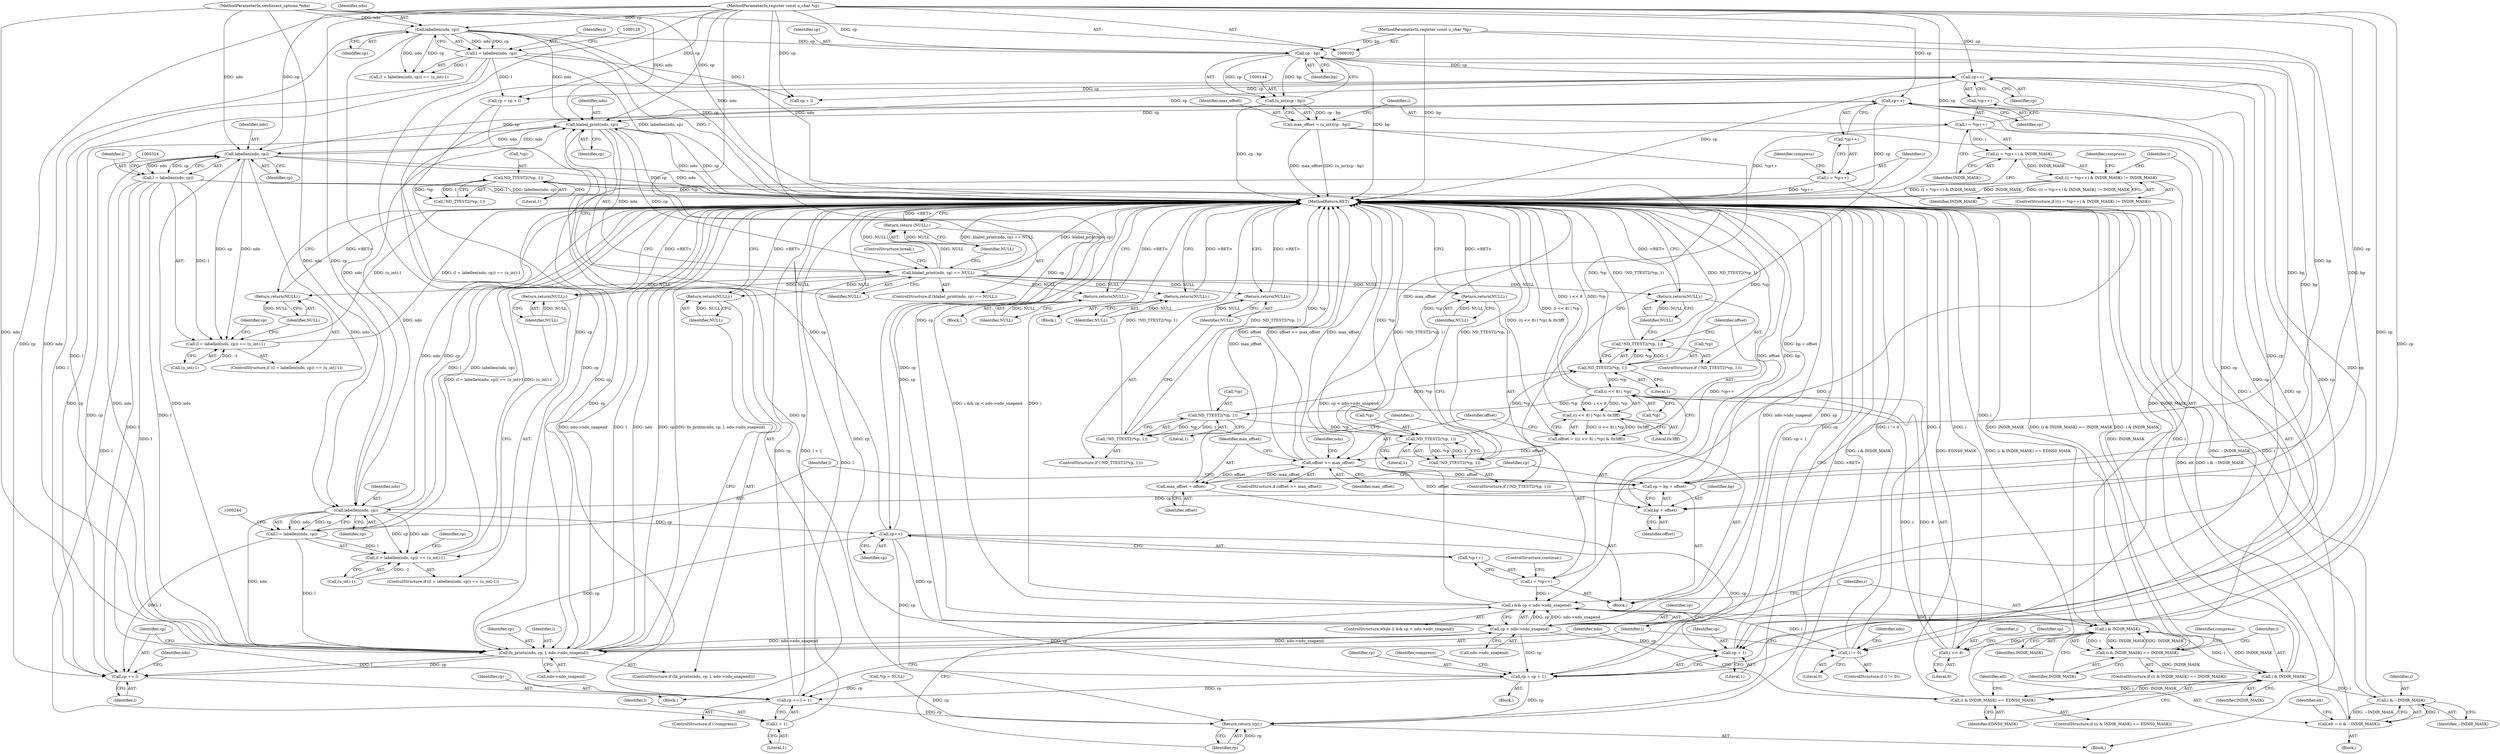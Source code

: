 digraph "0_tcpdump_3a76fd7c95fced2c2f8c8148a9055c3a542eff29@pointer" {
"1000340" [label="(Call,cp++)"];
"1000320" [label="(Call,labellen(ndo, cp))"];
"1000281" [label="(Call,blabel_print(ndo, cp))"];
"1000124" [label="(Call,labellen(ndo, cp))"];
"1000103" [label="(MethodParameterIn,netdissect_options *ndo)"];
"1000104" [label="(MethodParameterIn,register const u_char *cp)"];
"1000240" [label="(Call,labellen(ndo, cp))"];
"1000231" [label="(Call,cp = bp + offset)"];
"1000145" [label="(Call,cp - bp)"];
"1000105" [label="(MethodParameterIn,register const u_char *bp)"];
"1000218" [label="(Call,offset >= max_offset)"];
"1000207" [label="(Call,offset = (((i << 8) | *cp) & 0x3fff))"];
"1000209" [label="(Call,((i << 8) | *cp) & 0x3fff)"];
"1000210" [label="(Call,(i << 8) | *cp)"];
"1000211" [label="(Call,i << 8)"];
"1000182" [label="(Call,i & INDIR_MASK)"];
"1000172" [label="(Call,i && cp < ndo->ndo_snapend)"];
"1000168" [label="(Call,i != 0)"];
"1000151" [label="(Call,i = *cp++)"];
"1000337" [label="(Call,i = *cp++)"];
"1000257" [label="(Call,i = *cp++)"];
"1000174" [label="(Call,cp < ndo->ndo_snapend)"];
"1000154" [label="(Call,cp++)"];
"1000260" [label="(Call,cp++)"];
"1000340" [label="(Call,cp++)"];
"1000300" [label="(Call,fn_printn(ndo, cp, l, ndo->ndo_snapend))"];
"1000238" [label="(Call,l = labellen(ndo, cp))"];
"1000318" [label="(Call,l = labellen(ndo, cp))"];
"1000122" [label="(Call,l = labellen(ndo, cp))"];
"1000181" [label="(Call,(i & INDIR_MASK) == INDIR_MASK)"];
"1000149" [label="(Call,((i = *cp++) & INDIR_MASK) != INDIR_MASK)"];
"1000150" [label="(Call,(i = *cp++) & INDIR_MASK)"];
"1000265" [label="(Call,i & INDIR_MASK)"];
"1000201" [label="(Call,ND_TTEST2(*cp, 1))"];
"1000135" [label="(Call,ND_TTEST2(*cp, 1))"];
"1000331" [label="(Call,ND_TTEST2(*cp, 1))"];
"1000251" [label="(Call,ND_TTEST2(*cp, 1))"];
"1000141" [label="(Call,max_offset = (u_int)(cp - bp))"];
"1000143" [label="(Call,(u_int)(cp - bp))"];
"1000228" [label="(Call,max_offset = offset)"];
"1000309" [label="(Call,cp += l)"];
"1000264" [label="(Call,(i & INDIR_MASK) == EDNS0_MASK)"];
"1000272" [label="(Call,i & ~INDIR_MASK)"];
"1000270" [label="(Call,elt = (i & ~INDIR_MASK))"];
"1000237" [label="(Call,(l = labellen(ndo, cp)) == (u_int)-1)"];
"1000280" [label="(Call,blabel_print(ndo, cp) == NULL)"];
"1000205" [label="(Return,return(NULL);)"];
"1000226" [label="(Return,return(NULL);)"];
"1000247" [label="(Return,return(NULL);)"];
"1000255" [label="(Return,return(NULL);)"];
"1000285" [label="(Return,return (NULL);)"];
"1000295" [label="(Return,return(NULL);)"];
"1000307" [label="(Return,return(NULL);)"];
"1000327" [label="(Return,return(NULL);)"];
"1000335" [label="(Return,return(NULL);)"];
"1000317" [label="(Call,(l = labellen(ndo, cp)) == (u_int)-1)"];
"1000345" [label="(Call,rp += l + 1)"];
"1000355" [label="(Return,return (rp);)"];
"1000347" [label="(Call,l + 1)"];
"1000191" [label="(Call,rp = cp + 1)"];
"1000193" [label="(Call,cp + 1)"];
"1000233" [label="(Call,bp + offset)"];
"1000200" [label="(Call,!ND_TTEST2(*cp, 1))"];
"1000250" [label="(Call,!ND_TTEST2(*cp, 1))"];
"1000330" [label="(Call,!ND_TTEST2(*cp, 1))"];
"1000204" [label="(Literal,1)"];
"1000335" [label="(Return,return(NULL);)"];
"1000170" [label="(Literal,0)"];
"1000191" [label="(Call,rp = cp + 1)"];
"1000257" [label="(Call,i = *cp++)"];
"1000296" [label="(Identifier,NULL)"];
"1000284" [label="(Identifier,NULL)"];
"1000217" [label="(ControlStructure,if (offset >= max_offset))"];
"1000149" [label="(Call,((i = *cp++) & INDIR_MASK) != INDIR_MASK)"];
"1000153" [label="(Call,*cp++)"];
"1000180" [label="(ControlStructure,if ((i & INDIR_MASK) == INDIR_MASK))"];
"1000194" [label="(Identifier,cp)"];
"1000255" [label="(Return,return(NULL);)"];
"1000176" [label="(Call,ndo->ndo_snapend)"];
"1000316" [label="(ControlStructure,if ((l = labellen(ndo, cp)) == (u_int)-1))"];
"1000323" [label="(Call,(u_int)-1)"];
"1000146" [label="(Identifier,cp)"];
"1000337" [label="(Call,i = *cp++)"];
"1000304" [label="(Call,ndo->ndo_snapend)"];
"1000150" [label="(Call,(i = *cp++) & INDIR_MASK)"];
"1000228" [label="(Call,max_offset = offset)"];
"1000145" [label="(Call,cp - bp)"];
"1000347" [label="(Call,l + 1)"];
"1000265" [label="(Call,i & INDIR_MASK)"];
"1000261" [label="(Identifier,cp)"];
"1000248" [label="(Identifier,NULL)"];
"1000154" [label="(Call,cp++)"];
"1000181" [label="(Call,(i & INDIR_MASK) == INDIR_MASK)"];
"1000190" [label="(Block,)"];
"1000151" [label="(Call,i = *cp++)"];
"1000319" [label="(Identifier,l)"];
"1000126" [label="(Identifier,cp)"];
"1000340" [label="(Call,cp++)"];
"1000263" [label="(ControlStructure,if ((i & INDIR_MASK) == EDNS0_MASK))"];
"1000147" [label="(Identifier,bp)"];
"1000299" [label="(ControlStructure,if (fn_printn(ndo, cp, l, ndo->ndo_snapend)))"];
"1000256" [label="(Identifier,NULL)"];
"1000237" [label="(Call,(l = labellen(ndo, cp)) == (u_int)-1)"];
"1000121" [label="(Call,(l = labellen(ndo, cp)) == (u_int)-1)"];
"1000206" [label="(Identifier,NULL)"];
"1000266" [label="(Identifier,i)"];
"1000285" [label="(Return,return (NULL);)"];
"1000213" [label="(Literal,8)"];
"1000238" [label="(Call,l = labellen(ndo, cp))"];
"1000227" [label="(Identifier,NULL)"];
"1000311" [label="(Identifier,l)"];
"1000239" [label="(Identifier,l)"];
"1000356" [label="(Identifier,rp)"];
"1000183" [label="(Identifier,i)"];
"1000141" [label="(Call,max_offset = (u_int)(cp - bp))"];
"1000258" [label="(Identifier,i)"];
"1000251" [label="(Call,ND_TTEST2(*cp, 1))"];
"1000202" [label="(Call,*cp)"];
"1000193" [label="(Call,cp + 1)"];
"1000270" [label="(Call,elt = (i & ~INDIR_MASK))"];
"1000328" [label="(Identifier,NULL)"];
"1000219" [label="(Identifier,offset)"];
"1000216" [label="(Literal,0x3fff)"];
"1000336" [label="(Identifier,NULL)"];
"1000156" [label="(Identifier,INDIR_MASK)"];
"1000314" [label="(Identifier,ndo)"];
"1000224" [label="(Identifier,ndo)"];
"1000334" [label="(Literal,1)"];
"1000267" [label="(Identifier,INDIR_MASK)"];
"1000346" [label="(Identifier,rp)"];
"1000207" [label="(Call,offset = (((i << 8) | *cp) & 0x3fff))"];
"1000277" [label="(Block,)"];
"1000167" [label="(ControlStructure,if (i != 0))"];
"1000345" [label="(Call,rp += l + 1)"];
"1000295" [label="(Return,return(NULL);)"];
"1000333" [label="(Identifier,cp)"];
"1000124" [label="(Call,labellen(ndo, cp))"];
"1000199" [label="(ControlStructure,if (!ND_TTEST2(*cp, 1)))"];
"1000192" [label="(Identifier,rp)"];
"1000226" [label="(Return,return(NULL);)"];
"1000185" [label="(Identifier,INDIR_MASK)"];
"1000264" [label="(Call,(i & INDIR_MASK) == EDNS0_MASK)"];
"1000242" [label="(Identifier,cp)"];
"1000320" [label="(Call,labellen(ndo, cp))"];
"1000283" [label="(Identifier,cp)"];
"1000332" [label="(Call,*cp)"];
"1000338" [label="(Identifier,i)"];
"1000208" [label="(Identifier,offset)"];
"1000331" [label="(Call,ND_TTEST2(*cp, 1))"];
"1000329" [label="(ControlStructure,if (!ND_TTEST2(*cp, 1)))"];
"1000171" [label="(ControlStructure,while (i && cp < ndo->ndo_snapend))"];
"1000215" [label="(Identifier,cp)"];
"1000230" [label="(Identifier,offset)"];
"1000243" [label="(Call,(u_int)-1)"];
"1000175" [label="(Identifier,cp)"];
"1000247" [label="(Return,return(NULL);)"];
"1000327" [label="(Return,return(NULL);)"];
"1000249" [label="(ControlStructure,if (!ND_TTEST2(*cp, 1)))"];
"1000174" [label="(Call,cp < ndo->ndo_snapend)"];
"1000212" [label="(Identifier,i)"];
"1000125" [label="(Identifier,ndo)"];
"1000160" [label="(Identifier,compress)"];
"1000302" [label="(Identifier,cp)"];
"1000253" [label="(Identifier,cp)"];
"1000195" [label="(Literal,1)"];
"1000234" [label="(Identifier,bp)"];
"1000342" [label="(ControlStructure,if (!compress))"];
"1000182" [label="(Call,i & INDIR_MASK)"];
"1000218" [label="(Call,offset >= max_offset)"];
"1000122" [label="(Call,l = labellen(ndo, cp))"];
"1000303" [label="(Identifier,l)"];
"1000339" [label="(Call,*cp++)"];
"1000279" [label="(ControlStructure,if (blabel_print(ndo, cp) == NULL))"];
"1000179" [label="(Block,)"];
"1000310" [label="(Identifier,cp)"];
"1000250" [label="(Call,!ND_TTEST2(*cp, 1))"];
"1000355" [label="(Return,return (rp);)"];
"1000214" [label="(Call,*cp)"];
"1000189" [label="(Identifier,compress)"];
"1000280" [label="(Call,blabel_print(ndo, cp) == NULL)"];
"1000241" [label="(Identifier,ndo)"];
"1000205" [label="(Return,return(NULL);)"];
"1000221" [label="(Block,)"];
"1000240" [label="(Call,labellen(ndo, cp))"];
"1000330" [label="(Call,!ND_TTEST2(*cp, 1))"];
"1000281" [label="(Call,blabel_print(ndo, cp))"];
"1000110" [label="(Call,*rp = NULL)"];
"1000260" [label="(Call,cp++)"];
"1000162" [label="(Call,rp = cp + l)"];
"1000309" [label="(Call,cp += l)"];
"1000211" [label="(Call,i << 8)"];
"1000184" [label="(Identifier,INDIR_MASK)"];
"1000231" [label="(Call,cp = bp + offset)"];
"1000148" [label="(ControlStructure,if (((i = *cp++) & INDIR_MASK) != INDIR_MASK))"];
"1000142" [label="(Identifier,max_offset)"];
"1000318" [label="(Call,l = labellen(ndo, cp))"];
"1000169" [label="(Identifier,i)"];
"1000233" [label="(Call,bp + offset)"];
"1000341" [label="(Identifier,cp)"];
"1000301" [label="(Identifier,ndo)"];
"1000307" [label="(Return,return(NULL);)"];
"1000143" [label="(Call,(u_int)(cp - bp))"];
"1000321" [label="(Identifier,ndo)"];
"1000282" [label="(Identifier,ndo)"];
"1000349" [label="(Literal,1)"];
"1000268" [label="(Identifier,EDNS0_MASK)"];
"1000322" [label="(Identifier,cp)"];
"1000186" [label="(Block,)"];
"1000274" [label="(Identifier,~INDIR_MASK)"];
"1000105" [label="(MethodParameterIn,register const u_char *bp)"];
"1000235" [label="(Identifier,offset)"];
"1000135" [label="(Call,ND_TTEST2(*cp, 1))"];
"1000232" [label="(Identifier,cp)"];
"1000197" [label="(Identifier,compress)"];
"1000164" [label="(Call,cp + l)"];
"1000138" [label="(Literal,1)"];
"1000348" [label="(Identifier,l)"];
"1000210" [label="(Call,(i << 8) | *cp)"];
"1000104" [label="(MethodParameterIn,register const u_char *cp)"];
"1000229" [label="(Identifier,max_offset)"];
"1000155" [label="(Identifier,cp)"];
"1000273" [label="(Identifier,i)"];
"1000254" [label="(Literal,1)"];
"1000262" [label="(ControlStructure,continue;)"];
"1000357" [label="(MethodReturn,RET)"];
"1000286" [label="(Identifier,NULL)"];
"1000201" [label="(Call,ND_TTEST2(*cp, 1))"];
"1000173" [label="(Identifier,i)"];
"1000236" [label="(ControlStructure,if ((l = labellen(ndo, cp)) == (u_int)-1))"];
"1000157" [label="(Identifier,INDIR_MASK)"];
"1000123" [label="(Identifier,l)"];
"1000353" [label="(Identifier,ndo)"];
"1000272" [label="(Call,i & ~INDIR_MASK)"];
"1000300" [label="(Call,fn_printn(ndo, cp, l, ndo->ndo_snapend))"];
"1000136" [label="(Call,*cp)"];
"1000271" [label="(Identifier,elt)"];
"1000220" [label="(Identifier,max_offset)"];
"1000269" [label="(Block,)"];
"1000287" [label="(ControlStructure,break;)"];
"1000200" [label="(Call,!ND_TTEST2(*cp, 1))"];
"1000152" [label="(Identifier,i)"];
"1000317" [label="(Call,(l = labellen(ndo, cp)) == (u_int)-1)"];
"1000209" [label="(Call,((i << 8) | *cp) & 0x3fff)"];
"1000106" [label="(Block,)"];
"1000103" [label="(MethodParameterIn,netdissect_options *ndo)"];
"1000344" [label="(Identifier,compress)"];
"1000308" [label="(Identifier,NULL)"];
"1000259" [label="(Call,*cp++)"];
"1000252" [label="(Call,*cp)"];
"1000134" [label="(Call,!ND_TTEST2(*cp, 1))"];
"1000276" [label="(Identifier,elt)"];
"1000168" [label="(Call,i != 0)"];
"1000172" [label="(Call,i && cp < ndo->ndo_snapend)"];
"1000340" -> "1000339"  [label="AST: "];
"1000340" -> "1000341"  [label="CFG: "];
"1000341" -> "1000340"  [label="AST: "];
"1000339" -> "1000340"  [label="CFG: "];
"1000340" -> "1000357"  [label="DDG: cp"];
"1000340" -> "1000174"  [label="DDG: cp"];
"1000340" -> "1000191"  [label="DDG: cp"];
"1000340" -> "1000193"  [label="DDG: cp"];
"1000340" -> "1000281"  [label="DDG: cp"];
"1000340" -> "1000300"  [label="DDG: cp"];
"1000320" -> "1000340"  [label="DDG: cp"];
"1000104" -> "1000340"  [label="DDG: cp"];
"1000320" -> "1000318"  [label="AST: "];
"1000320" -> "1000322"  [label="CFG: "];
"1000321" -> "1000320"  [label="AST: "];
"1000322" -> "1000320"  [label="AST: "];
"1000318" -> "1000320"  [label="CFG: "];
"1000320" -> "1000357"  [label="DDG: cp"];
"1000320" -> "1000357"  [label="DDG: ndo"];
"1000320" -> "1000240"  [label="DDG: ndo"];
"1000320" -> "1000281"  [label="DDG: ndo"];
"1000320" -> "1000300"  [label="DDG: ndo"];
"1000320" -> "1000317"  [label="DDG: ndo"];
"1000320" -> "1000317"  [label="DDG: cp"];
"1000320" -> "1000318"  [label="DDG: ndo"];
"1000320" -> "1000318"  [label="DDG: cp"];
"1000281" -> "1000320"  [label="DDG: ndo"];
"1000300" -> "1000320"  [label="DDG: ndo"];
"1000103" -> "1000320"  [label="DDG: ndo"];
"1000309" -> "1000320"  [label="DDG: cp"];
"1000104" -> "1000320"  [label="DDG: cp"];
"1000281" -> "1000280"  [label="AST: "];
"1000281" -> "1000283"  [label="CFG: "];
"1000282" -> "1000281"  [label="AST: "];
"1000283" -> "1000281"  [label="AST: "];
"1000284" -> "1000281"  [label="CFG: "];
"1000281" -> "1000357"  [label="DDG: ndo"];
"1000281" -> "1000357"  [label="DDG: cp"];
"1000281" -> "1000280"  [label="DDG: ndo"];
"1000281" -> "1000280"  [label="DDG: cp"];
"1000124" -> "1000281"  [label="DDG: ndo"];
"1000240" -> "1000281"  [label="DDG: ndo"];
"1000103" -> "1000281"  [label="DDG: ndo"];
"1000154" -> "1000281"  [label="DDG: cp"];
"1000260" -> "1000281"  [label="DDG: cp"];
"1000174" -> "1000281"  [label="DDG: cp"];
"1000104" -> "1000281"  [label="DDG: cp"];
"1000281" -> "1000309"  [label="DDG: cp"];
"1000124" -> "1000122"  [label="AST: "];
"1000124" -> "1000126"  [label="CFG: "];
"1000125" -> "1000124"  [label="AST: "];
"1000126" -> "1000124"  [label="AST: "];
"1000122" -> "1000124"  [label="CFG: "];
"1000124" -> "1000357"  [label="DDG: cp"];
"1000124" -> "1000357"  [label="DDG: ndo"];
"1000124" -> "1000121"  [label="DDG: ndo"];
"1000124" -> "1000121"  [label="DDG: cp"];
"1000124" -> "1000122"  [label="DDG: ndo"];
"1000124" -> "1000122"  [label="DDG: cp"];
"1000103" -> "1000124"  [label="DDG: ndo"];
"1000104" -> "1000124"  [label="DDG: cp"];
"1000124" -> "1000145"  [label="DDG: cp"];
"1000124" -> "1000240"  [label="DDG: ndo"];
"1000124" -> "1000300"  [label="DDG: ndo"];
"1000103" -> "1000102"  [label="AST: "];
"1000103" -> "1000357"  [label="DDG: ndo"];
"1000103" -> "1000240"  [label="DDG: ndo"];
"1000103" -> "1000300"  [label="DDG: ndo"];
"1000104" -> "1000102"  [label="AST: "];
"1000104" -> "1000357"  [label="DDG: cp"];
"1000104" -> "1000145"  [label="DDG: cp"];
"1000104" -> "1000154"  [label="DDG: cp"];
"1000104" -> "1000162"  [label="DDG: cp"];
"1000104" -> "1000164"  [label="DDG: cp"];
"1000104" -> "1000174"  [label="DDG: cp"];
"1000104" -> "1000191"  [label="DDG: cp"];
"1000104" -> "1000193"  [label="DDG: cp"];
"1000104" -> "1000231"  [label="DDG: cp"];
"1000104" -> "1000240"  [label="DDG: cp"];
"1000104" -> "1000260"  [label="DDG: cp"];
"1000104" -> "1000300"  [label="DDG: cp"];
"1000104" -> "1000309"  [label="DDG: cp"];
"1000240" -> "1000238"  [label="AST: "];
"1000240" -> "1000242"  [label="CFG: "];
"1000241" -> "1000240"  [label="AST: "];
"1000242" -> "1000240"  [label="AST: "];
"1000238" -> "1000240"  [label="CFG: "];
"1000240" -> "1000357"  [label="DDG: cp"];
"1000240" -> "1000357"  [label="DDG: ndo"];
"1000240" -> "1000237"  [label="DDG: ndo"];
"1000240" -> "1000237"  [label="DDG: cp"];
"1000240" -> "1000238"  [label="DDG: ndo"];
"1000240" -> "1000238"  [label="DDG: cp"];
"1000231" -> "1000240"  [label="DDG: cp"];
"1000240" -> "1000260"  [label="DDG: cp"];
"1000240" -> "1000300"  [label="DDG: ndo"];
"1000231" -> "1000186"  [label="AST: "];
"1000231" -> "1000233"  [label="CFG: "];
"1000232" -> "1000231"  [label="AST: "];
"1000233" -> "1000231"  [label="AST: "];
"1000239" -> "1000231"  [label="CFG: "];
"1000231" -> "1000357"  [label="DDG: bp + offset"];
"1000145" -> "1000231"  [label="DDG: bp"];
"1000105" -> "1000231"  [label="DDG: bp"];
"1000218" -> "1000231"  [label="DDG: offset"];
"1000145" -> "1000143"  [label="AST: "];
"1000145" -> "1000147"  [label="CFG: "];
"1000146" -> "1000145"  [label="AST: "];
"1000147" -> "1000145"  [label="AST: "];
"1000143" -> "1000145"  [label="CFG: "];
"1000145" -> "1000357"  [label="DDG: bp"];
"1000145" -> "1000143"  [label="DDG: cp"];
"1000145" -> "1000143"  [label="DDG: bp"];
"1000105" -> "1000145"  [label="DDG: bp"];
"1000145" -> "1000154"  [label="DDG: cp"];
"1000145" -> "1000233"  [label="DDG: bp"];
"1000105" -> "1000102"  [label="AST: "];
"1000105" -> "1000357"  [label="DDG: bp"];
"1000105" -> "1000233"  [label="DDG: bp"];
"1000218" -> "1000217"  [label="AST: "];
"1000218" -> "1000220"  [label="CFG: "];
"1000219" -> "1000218"  [label="AST: "];
"1000220" -> "1000218"  [label="AST: "];
"1000224" -> "1000218"  [label="CFG: "];
"1000229" -> "1000218"  [label="CFG: "];
"1000218" -> "1000357"  [label="DDG: offset"];
"1000218" -> "1000357"  [label="DDG: offset >= max_offset"];
"1000218" -> "1000357"  [label="DDG: max_offset"];
"1000207" -> "1000218"  [label="DDG: offset"];
"1000141" -> "1000218"  [label="DDG: max_offset"];
"1000228" -> "1000218"  [label="DDG: max_offset"];
"1000218" -> "1000228"  [label="DDG: offset"];
"1000218" -> "1000233"  [label="DDG: offset"];
"1000207" -> "1000186"  [label="AST: "];
"1000207" -> "1000209"  [label="CFG: "];
"1000208" -> "1000207"  [label="AST: "];
"1000209" -> "1000207"  [label="AST: "];
"1000219" -> "1000207"  [label="CFG: "];
"1000207" -> "1000357"  [label="DDG: ((i << 8) | *cp) & 0x3fff"];
"1000209" -> "1000207"  [label="DDG: (i << 8) | *cp"];
"1000209" -> "1000207"  [label="DDG: 0x3fff"];
"1000209" -> "1000216"  [label="CFG: "];
"1000210" -> "1000209"  [label="AST: "];
"1000216" -> "1000209"  [label="AST: "];
"1000209" -> "1000357"  [label="DDG: (i << 8) | *cp"];
"1000210" -> "1000209"  [label="DDG: i << 8"];
"1000210" -> "1000209"  [label="DDG: *cp"];
"1000210" -> "1000214"  [label="CFG: "];
"1000211" -> "1000210"  [label="AST: "];
"1000214" -> "1000210"  [label="AST: "];
"1000216" -> "1000210"  [label="CFG: "];
"1000210" -> "1000357"  [label="DDG: *cp"];
"1000210" -> "1000357"  [label="DDG: i << 8"];
"1000211" -> "1000210"  [label="DDG: i"];
"1000211" -> "1000210"  [label="DDG: 8"];
"1000201" -> "1000210"  [label="DDG: *cp"];
"1000210" -> "1000251"  [label="DDG: *cp"];
"1000211" -> "1000213"  [label="CFG: "];
"1000212" -> "1000211"  [label="AST: "];
"1000213" -> "1000211"  [label="AST: "];
"1000215" -> "1000211"  [label="CFG: "];
"1000211" -> "1000357"  [label="DDG: i"];
"1000182" -> "1000211"  [label="DDG: i"];
"1000182" -> "1000181"  [label="AST: "];
"1000182" -> "1000184"  [label="CFG: "];
"1000183" -> "1000182"  [label="AST: "];
"1000184" -> "1000182"  [label="AST: "];
"1000185" -> "1000182"  [label="CFG: "];
"1000182" -> "1000357"  [label="DDG: i"];
"1000182" -> "1000181"  [label="DDG: i"];
"1000182" -> "1000181"  [label="DDG: INDIR_MASK"];
"1000172" -> "1000182"  [label="DDG: i"];
"1000181" -> "1000182"  [label="DDG: INDIR_MASK"];
"1000149" -> "1000182"  [label="DDG: INDIR_MASK"];
"1000265" -> "1000182"  [label="DDG: INDIR_MASK"];
"1000182" -> "1000265"  [label="DDG: i"];
"1000172" -> "1000171"  [label="AST: "];
"1000172" -> "1000173"  [label="CFG: "];
"1000172" -> "1000174"  [label="CFG: "];
"1000173" -> "1000172"  [label="AST: "];
"1000174" -> "1000172"  [label="AST: "];
"1000183" -> "1000172"  [label="CFG: "];
"1000356" -> "1000172"  [label="CFG: "];
"1000172" -> "1000357"  [label="DDG: i && cp < ndo->ndo_snapend"];
"1000172" -> "1000357"  [label="DDG: i"];
"1000172" -> "1000357"  [label="DDG: cp < ndo->ndo_snapend"];
"1000168" -> "1000172"  [label="DDG: i"];
"1000337" -> "1000172"  [label="DDG: i"];
"1000257" -> "1000172"  [label="DDG: i"];
"1000174" -> "1000172"  [label="DDG: cp"];
"1000174" -> "1000172"  [label="DDG: ndo->ndo_snapend"];
"1000168" -> "1000167"  [label="AST: "];
"1000168" -> "1000170"  [label="CFG: "];
"1000169" -> "1000168"  [label="AST: "];
"1000170" -> "1000168"  [label="AST: "];
"1000173" -> "1000168"  [label="CFG: "];
"1000353" -> "1000168"  [label="CFG: "];
"1000168" -> "1000357"  [label="DDG: i != 0"];
"1000168" -> "1000357"  [label="DDG: i"];
"1000151" -> "1000168"  [label="DDG: i"];
"1000151" -> "1000150"  [label="AST: "];
"1000151" -> "1000153"  [label="CFG: "];
"1000152" -> "1000151"  [label="AST: "];
"1000153" -> "1000151"  [label="AST: "];
"1000156" -> "1000151"  [label="CFG: "];
"1000151" -> "1000357"  [label="DDG: *cp++"];
"1000151" -> "1000150"  [label="DDG: i"];
"1000337" -> "1000179"  [label="AST: "];
"1000337" -> "1000339"  [label="CFG: "];
"1000338" -> "1000337"  [label="AST: "];
"1000339" -> "1000337"  [label="AST: "];
"1000344" -> "1000337"  [label="CFG: "];
"1000337" -> "1000357"  [label="DDG: *cp++"];
"1000257" -> "1000186"  [label="AST: "];
"1000257" -> "1000259"  [label="CFG: "];
"1000258" -> "1000257"  [label="AST: "];
"1000259" -> "1000257"  [label="AST: "];
"1000262" -> "1000257"  [label="CFG: "];
"1000257" -> "1000357"  [label="DDG: *cp++"];
"1000174" -> "1000176"  [label="CFG: "];
"1000175" -> "1000174"  [label="AST: "];
"1000176" -> "1000174"  [label="AST: "];
"1000174" -> "1000357"  [label="DDG: ndo->ndo_snapend"];
"1000174" -> "1000357"  [label="DDG: cp"];
"1000154" -> "1000174"  [label="DDG: cp"];
"1000260" -> "1000174"  [label="DDG: cp"];
"1000300" -> "1000174"  [label="DDG: ndo->ndo_snapend"];
"1000174" -> "1000191"  [label="DDG: cp"];
"1000174" -> "1000193"  [label="DDG: cp"];
"1000174" -> "1000300"  [label="DDG: cp"];
"1000174" -> "1000300"  [label="DDG: ndo->ndo_snapend"];
"1000154" -> "1000153"  [label="AST: "];
"1000154" -> "1000155"  [label="CFG: "];
"1000155" -> "1000154"  [label="AST: "];
"1000153" -> "1000154"  [label="CFG: "];
"1000154" -> "1000357"  [label="DDG: cp"];
"1000154" -> "1000162"  [label="DDG: cp"];
"1000154" -> "1000164"  [label="DDG: cp"];
"1000154" -> "1000191"  [label="DDG: cp"];
"1000154" -> "1000193"  [label="DDG: cp"];
"1000154" -> "1000300"  [label="DDG: cp"];
"1000260" -> "1000259"  [label="AST: "];
"1000260" -> "1000261"  [label="CFG: "];
"1000261" -> "1000260"  [label="AST: "];
"1000259" -> "1000260"  [label="CFG: "];
"1000260" -> "1000357"  [label="DDG: cp"];
"1000260" -> "1000191"  [label="DDG: cp"];
"1000260" -> "1000193"  [label="DDG: cp"];
"1000260" -> "1000300"  [label="DDG: cp"];
"1000300" -> "1000299"  [label="AST: "];
"1000300" -> "1000304"  [label="CFG: "];
"1000301" -> "1000300"  [label="AST: "];
"1000302" -> "1000300"  [label="AST: "];
"1000303" -> "1000300"  [label="AST: "];
"1000304" -> "1000300"  [label="AST: "];
"1000308" -> "1000300"  [label="CFG: "];
"1000310" -> "1000300"  [label="CFG: "];
"1000300" -> "1000357"  [label="DDG: ndo->ndo_snapend"];
"1000300" -> "1000357"  [label="DDG: l"];
"1000300" -> "1000357"  [label="DDG: ndo"];
"1000300" -> "1000357"  [label="DDG: cp"];
"1000300" -> "1000357"  [label="DDG: fn_printn(ndo, cp, l, ndo->ndo_snapend)"];
"1000238" -> "1000300"  [label="DDG: l"];
"1000318" -> "1000300"  [label="DDG: l"];
"1000122" -> "1000300"  [label="DDG: l"];
"1000300" -> "1000309"  [label="DDG: l"];
"1000300" -> "1000309"  [label="DDG: cp"];
"1000238" -> "1000237"  [label="AST: "];
"1000239" -> "1000238"  [label="AST: "];
"1000244" -> "1000238"  [label="CFG: "];
"1000238" -> "1000357"  [label="DDG: l"];
"1000238" -> "1000357"  [label="DDG: labellen(ndo, cp)"];
"1000238" -> "1000237"  [label="DDG: l"];
"1000238" -> "1000309"  [label="DDG: l"];
"1000318" -> "1000317"  [label="AST: "];
"1000319" -> "1000318"  [label="AST: "];
"1000324" -> "1000318"  [label="CFG: "];
"1000318" -> "1000357"  [label="DDG: l"];
"1000318" -> "1000357"  [label="DDG: labellen(ndo, cp)"];
"1000318" -> "1000309"  [label="DDG: l"];
"1000318" -> "1000317"  [label="DDG: l"];
"1000318" -> "1000345"  [label="DDG: l"];
"1000318" -> "1000347"  [label="DDG: l"];
"1000122" -> "1000121"  [label="AST: "];
"1000123" -> "1000122"  [label="AST: "];
"1000128" -> "1000122"  [label="CFG: "];
"1000122" -> "1000357"  [label="DDG: l"];
"1000122" -> "1000357"  [label="DDG: labellen(ndo, cp)"];
"1000122" -> "1000121"  [label="DDG: l"];
"1000122" -> "1000162"  [label="DDG: l"];
"1000122" -> "1000164"  [label="DDG: l"];
"1000122" -> "1000309"  [label="DDG: l"];
"1000181" -> "1000180"  [label="AST: "];
"1000181" -> "1000185"  [label="CFG: "];
"1000185" -> "1000181"  [label="AST: "];
"1000189" -> "1000181"  [label="CFG: "];
"1000266" -> "1000181"  [label="CFG: "];
"1000181" -> "1000357"  [label="DDG: i & INDIR_MASK"];
"1000181" -> "1000357"  [label="DDG: INDIR_MASK"];
"1000181" -> "1000357"  [label="DDG: (i & INDIR_MASK) == INDIR_MASK"];
"1000181" -> "1000265"  [label="DDG: INDIR_MASK"];
"1000149" -> "1000148"  [label="AST: "];
"1000149" -> "1000157"  [label="CFG: "];
"1000150" -> "1000149"  [label="AST: "];
"1000157" -> "1000149"  [label="AST: "];
"1000160" -> "1000149"  [label="CFG: "];
"1000169" -> "1000149"  [label="CFG: "];
"1000149" -> "1000357"  [label="DDG: INDIR_MASK"];
"1000149" -> "1000357"  [label="DDG: ((i = *cp++) & INDIR_MASK) != INDIR_MASK"];
"1000149" -> "1000357"  [label="DDG: (i = *cp++) & INDIR_MASK"];
"1000150" -> "1000149"  [label="DDG: INDIR_MASK"];
"1000150" -> "1000156"  [label="CFG: "];
"1000156" -> "1000150"  [label="AST: "];
"1000157" -> "1000150"  [label="CFG: "];
"1000265" -> "1000264"  [label="AST: "];
"1000265" -> "1000267"  [label="CFG: "];
"1000266" -> "1000265"  [label="AST: "];
"1000267" -> "1000265"  [label="AST: "];
"1000268" -> "1000265"  [label="CFG: "];
"1000265" -> "1000357"  [label="DDG: INDIR_MASK"];
"1000265" -> "1000357"  [label="DDG: i"];
"1000265" -> "1000264"  [label="DDG: i"];
"1000265" -> "1000264"  [label="DDG: INDIR_MASK"];
"1000265" -> "1000272"  [label="DDG: i"];
"1000201" -> "1000200"  [label="AST: "];
"1000201" -> "1000204"  [label="CFG: "];
"1000202" -> "1000201"  [label="AST: "];
"1000204" -> "1000201"  [label="AST: "];
"1000200" -> "1000201"  [label="CFG: "];
"1000201" -> "1000357"  [label="DDG: *cp"];
"1000201" -> "1000200"  [label="DDG: *cp"];
"1000201" -> "1000200"  [label="DDG: 1"];
"1000135" -> "1000201"  [label="DDG: *cp"];
"1000331" -> "1000201"  [label="DDG: *cp"];
"1000251" -> "1000201"  [label="DDG: *cp"];
"1000135" -> "1000134"  [label="AST: "];
"1000135" -> "1000138"  [label="CFG: "];
"1000136" -> "1000135"  [label="AST: "];
"1000138" -> "1000135"  [label="AST: "];
"1000134" -> "1000135"  [label="CFG: "];
"1000135" -> "1000357"  [label="DDG: *cp"];
"1000135" -> "1000134"  [label="DDG: *cp"];
"1000135" -> "1000134"  [label="DDG: 1"];
"1000135" -> "1000331"  [label="DDG: *cp"];
"1000331" -> "1000330"  [label="AST: "];
"1000331" -> "1000334"  [label="CFG: "];
"1000332" -> "1000331"  [label="AST: "];
"1000334" -> "1000331"  [label="AST: "];
"1000330" -> "1000331"  [label="CFG: "];
"1000331" -> "1000357"  [label="DDG: *cp"];
"1000331" -> "1000330"  [label="DDG: *cp"];
"1000331" -> "1000330"  [label="DDG: 1"];
"1000251" -> "1000331"  [label="DDG: *cp"];
"1000251" -> "1000250"  [label="AST: "];
"1000251" -> "1000254"  [label="CFG: "];
"1000252" -> "1000251"  [label="AST: "];
"1000254" -> "1000251"  [label="AST: "];
"1000250" -> "1000251"  [label="CFG: "];
"1000251" -> "1000357"  [label="DDG: *cp"];
"1000251" -> "1000250"  [label="DDG: *cp"];
"1000251" -> "1000250"  [label="DDG: 1"];
"1000141" -> "1000106"  [label="AST: "];
"1000141" -> "1000143"  [label="CFG: "];
"1000142" -> "1000141"  [label="AST: "];
"1000143" -> "1000141"  [label="AST: "];
"1000152" -> "1000141"  [label="CFG: "];
"1000141" -> "1000357"  [label="DDG: max_offset"];
"1000141" -> "1000357"  [label="DDG: (u_int)(cp - bp)"];
"1000143" -> "1000141"  [label="DDG: cp - bp"];
"1000144" -> "1000143"  [label="AST: "];
"1000143" -> "1000357"  [label="DDG: cp - bp"];
"1000228" -> "1000186"  [label="AST: "];
"1000228" -> "1000230"  [label="CFG: "];
"1000229" -> "1000228"  [label="AST: "];
"1000230" -> "1000228"  [label="AST: "];
"1000232" -> "1000228"  [label="CFG: "];
"1000228" -> "1000357"  [label="DDG: max_offset"];
"1000309" -> "1000179"  [label="AST: "];
"1000309" -> "1000311"  [label="CFG: "];
"1000310" -> "1000309"  [label="AST: "];
"1000311" -> "1000309"  [label="AST: "];
"1000314" -> "1000309"  [label="CFG: "];
"1000264" -> "1000263"  [label="AST: "];
"1000264" -> "1000268"  [label="CFG: "];
"1000268" -> "1000264"  [label="AST: "];
"1000271" -> "1000264"  [label="CFG: "];
"1000301" -> "1000264"  [label="CFG: "];
"1000264" -> "1000357"  [label="DDG: i & INDIR_MASK"];
"1000264" -> "1000357"  [label="DDG: EDNS0_MASK"];
"1000264" -> "1000357"  [label="DDG: (i & INDIR_MASK) == EDNS0_MASK"];
"1000272" -> "1000270"  [label="AST: "];
"1000272" -> "1000274"  [label="CFG: "];
"1000273" -> "1000272"  [label="AST: "];
"1000274" -> "1000272"  [label="AST: "];
"1000270" -> "1000272"  [label="CFG: "];
"1000272" -> "1000357"  [label="DDG: ~INDIR_MASK"];
"1000272" -> "1000357"  [label="DDG: i"];
"1000272" -> "1000270"  [label="DDG: i"];
"1000272" -> "1000270"  [label="DDG: ~INDIR_MASK"];
"1000270" -> "1000269"  [label="AST: "];
"1000271" -> "1000270"  [label="AST: "];
"1000276" -> "1000270"  [label="CFG: "];
"1000270" -> "1000357"  [label="DDG: i & ~INDIR_MASK"];
"1000270" -> "1000357"  [label="DDG: elt"];
"1000237" -> "1000236"  [label="AST: "];
"1000237" -> "1000243"  [label="CFG: "];
"1000243" -> "1000237"  [label="AST: "];
"1000248" -> "1000237"  [label="CFG: "];
"1000253" -> "1000237"  [label="CFG: "];
"1000237" -> "1000357"  [label="DDG: (l = labellen(ndo, cp)) == (u_int)-1"];
"1000237" -> "1000357"  [label="DDG: (u_int)-1"];
"1000243" -> "1000237"  [label="DDG: -1"];
"1000280" -> "1000279"  [label="AST: "];
"1000280" -> "1000284"  [label="CFG: "];
"1000284" -> "1000280"  [label="AST: "];
"1000286" -> "1000280"  [label="CFG: "];
"1000287" -> "1000280"  [label="CFG: "];
"1000280" -> "1000357"  [label="DDG: NULL"];
"1000280" -> "1000357"  [label="DDG: blabel_print(ndo, cp) == NULL"];
"1000280" -> "1000357"  [label="DDG: blabel_print(ndo, cp)"];
"1000280" -> "1000205"  [label="DDG: NULL"];
"1000280" -> "1000226"  [label="DDG: NULL"];
"1000280" -> "1000247"  [label="DDG: NULL"];
"1000280" -> "1000255"  [label="DDG: NULL"];
"1000280" -> "1000285"  [label="DDG: NULL"];
"1000280" -> "1000295"  [label="DDG: NULL"];
"1000280" -> "1000307"  [label="DDG: NULL"];
"1000280" -> "1000327"  [label="DDG: NULL"];
"1000280" -> "1000335"  [label="DDG: NULL"];
"1000205" -> "1000199"  [label="AST: "];
"1000205" -> "1000206"  [label="CFG: "];
"1000206" -> "1000205"  [label="AST: "];
"1000357" -> "1000205"  [label="CFG: "];
"1000205" -> "1000357"  [label="DDG: <RET>"];
"1000206" -> "1000205"  [label="DDG: NULL"];
"1000226" -> "1000221"  [label="AST: "];
"1000226" -> "1000227"  [label="CFG: "];
"1000227" -> "1000226"  [label="AST: "];
"1000357" -> "1000226"  [label="CFG: "];
"1000226" -> "1000357"  [label="DDG: <RET>"];
"1000227" -> "1000226"  [label="DDG: NULL"];
"1000247" -> "1000236"  [label="AST: "];
"1000247" -> "1000248"  [label="CFG: "];
"1000248" -> "1000247"  [label="AST: "];
"1000357" -> "1000247"  [label="CFG: "];
"1000247" -> "1000357"  [label="DDG: <RET>"];
"1000248" -> "1000247"  [label="DDG: NULL"];
"1000255" -> "1000249"  [label="AST: "];
"1000255" -> "1000256"  [label="CFG: "];
"1000256" -> "1000255"  [label="AST: "];
"1000357" -> "1000255"  [label="CFG: "];
"1000255" -> "1000357"  [label="DDG: <RET>"];
"1000256" -> "1000255"  [label="DDG: NULL"];
"1000285" -> "1000279"  [label="AST: "];
"1000285" -> "1000286"  [label="CFG: "];
"1000286" -> "1000285"  [label="AST: "];
"1000357" -> "1000285"  [label="CFG: "];
"1000285" -> "1000357"  [label="DDG: <RET>"];
"1000286" -> "1000285"  [label="DDG: NULL"];
"1000295" -> "1000277"  [label="AST: "];
"1000295" -> "1000296"  [label="CFG: "];
"1000296" -> "1000295"  [label="AST: "];
"1000357" -> "1000295"  [label="CFG: "];
"1000295" -> "1000357"  [label="DDG: <RET>"];
"1000296" -> "1000295"  [label="DDG: NULL"];
"1000307" -> "1000299"  [label="AST: "];
"1000307" -> "1000308"  [label="CFG: "];
"1000308" -> "1000307"  [label="AST: "];
"1000357" -> "1000307"  [label="CFG: "];
"1000307" -> "1000357"  [label="DDG: <RET>"];
"1000308" -> "1000307"  [label="DDG: NULL"];
"1000327" -> "1000316"  [label="AST: "];
"1000327" -> "1000328"  [label="CFG: "];
"1000328" -> "1000327"  [label="AST: "];
"1000357" -> "1000327"  [label="CFG: "];
"1000327" -> "1000357"  [label="DDG: <RET>"];
"1000328" -> "1000327"  [label="DDG: NULL"];
"1000335" -> "1000329"  [label="AST: "];
"1000335" -> "1000336"  [label="CFG: "];
"1000336" -> "1000335"  [label="AST: "];
"1000357" -> "1000335"  [label="CFG: "];
"1000335" -> "1000357"  [label="DDG: <RET>"];
"1000336" -> "1000335"  [label="DDG: NULL"];
"1000317" -> "1000316"  [label="AST: "];
"1000317" -> "1000323"  [label="CFG: "];
"1000323" -> "1000317"  [label="AST: "];
"1000328" -> "1000317"  [label="CFG: "];
"1000333" -> "1000317"  [label="CFG: "];
"1000317" -> "1000357"  [label="DDG: (u_int)-1"];
"1000317" -> "1000357"  [label="DDG: (l = labellen(ndo, cp)) == (u_int)-1"];
"1000323" -> "1000317"  [label="DDG: -1"];
"1000345" -> "1000342"  [label="AST: "];
"1000345" -> "1000347"  [label="CFG: "];
"1000346" -> "1000345"  [label="AST: "];
"1000347" -> "1000345"  [label="AST: "];
"1000173" -> "1000345"  [label="CFG: "];
"1000345" -> "1000357"  [label="DDG: l + 1"];
"1000345" -> "1000357"  [label="DDG: rp"];
"1000162" -> "1000345"  [label="DDG: rp"];
"1000110" -> "1000345"  [label="DDG: rp"];
"1000191" -> "1000345"  [label="DDG: rp"];
"1000345" -> "1000355"  [label="DDG: rp"];
"1000355" -> "1000106"  [label="AST: "];
"1000355" -> "1000356"  [label="CFG: "];
"1000356" -> "1000355"  [label="AST: "];
"1000357" -> "1000355"  [label="CFG: "];
"1000355" -> "1000357"  [label="DDG: <RET>"];
"1000356" -> "1000355"  [label="DDG: rp"];
"1000162" -> "1000355"  [label="DDG: rp"];
"1000110" -> "1000355"  [label="DDG: rp"];
"1000191" -> "1000355"  [label="DDG: rp"];
"1000347" -> "1000349"  [label="CFG: "];
"1000348" -> "1000347"  [label="AST: "];
"1000349" -> "1000347"  [label="AST: "];
"1000347" -> "1000357"  [label="DDG: l"];
"1000191" -> "1000190"  [label="AST: "];
"1000191" -> "1000193"  [label="CFG: "];
"1000192" -> "1000191"  [label="AST: "];
"1000193" -> "1000191"  [label="AST: "];
"1000197" -> "1000191"  [label="CFG: "];
"1000191" -> "1000357"  [label="DDG: cp + 1"];
"1000191" -> "1000357"  [label="DDG: rp"];
"1000193" -> "1000195"  [label="CFG: "];
"1000194" -> "1000193"  [label="AST: "];
"1000195" -> "1000193"  [label="AST: "];
"1000193" -> "1000357"  [label="DDG: cp"];
"1000233" -> "1000235"  [label="CFG: "];
"1000234" -> "1000233"  [label="AST: "];
"1000235" -> "1000233"  [label="AST: "];
"1000233" -> "1000357"  [label="DDG: offset"];
"1000233" -> "1000357"  [label="DDG: bp"];
"1000200" -> "1000199"  [label="AST: "];
"1000206" -> "1000200"  [label="CFG: "];
"1000208" -> "1000200"  [label="CFG: "];
"1000200" -> "1000357"  [label="DDG: ND_TTEST2(*cp, 1)"];
"1000200" -> "1000357"  [label="DDG: !ND_TTEST2(*cp, 1)"];
"1000250" -> "1000249"  [label="AST: "];
"1000256" -> "1000250"  [label="CFG: "];
"1000258" -> "1000250"  [label="CFG: "];
"1000250" -> "1000357"  [label="DDG: ND_TTEST2(*cp, 1)"];
"1000250" -> "1000357"  [label="DDG: !ND_TTEST2(*cp, 1)"];
"1000330" -> "1000329"  [label="AST: "];
"1000336" -> "1000330"  [label="CFG: "];
"1000338" -> "1000330"  [label="CFG: "];
"1000330" -> "1000357"  [label="DDG: ND_TTEST2(*cp, 1)"];
"1000330" -> "1000357"  [label="DDG: !ND_TTEST2(*cp, 1)"];
}
